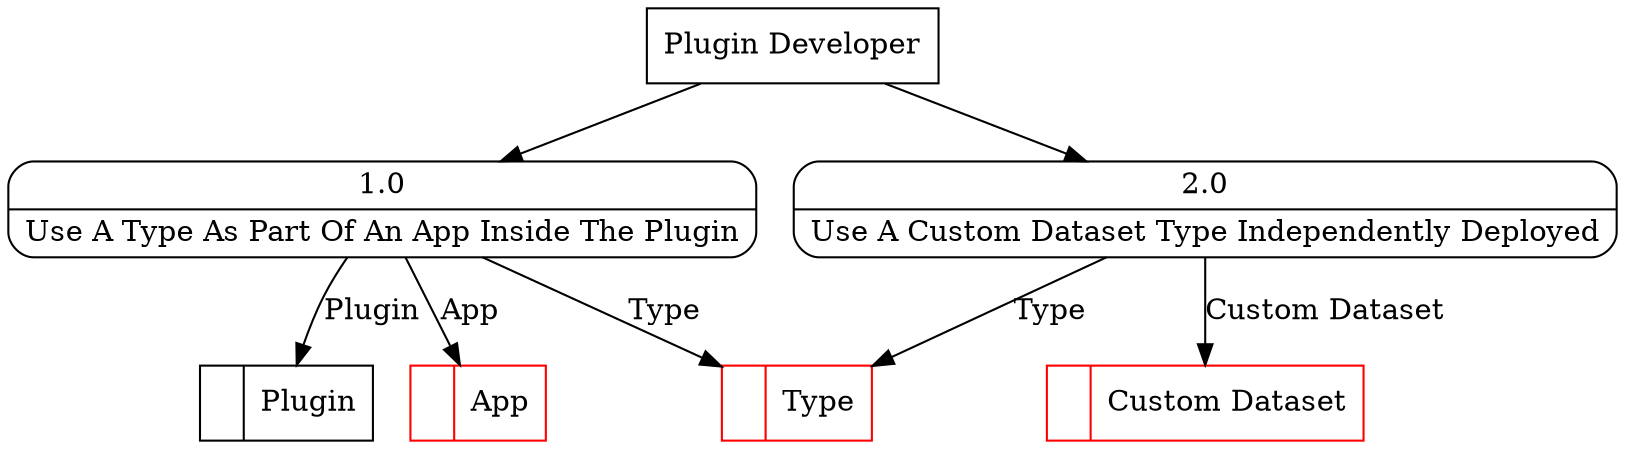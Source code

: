 digraph dfd2{ 
node[shape=record]
200 [label="<f0>  |<f1> Type " color=red];
201 [label="<f0>  |<f1> App " color=red];
202 [label="<f0>  |<f1> Plugin " ];
203 [label="<f0>  |<f1> Custom Dataset " color=red];
204 [label="Plugin Developer" shape=box];
205 [label="{<f0> 1.0|<f1> Use A Type As Part Of An App Inside The Plugin }" shape=Mrecord];
206 [label="{<f0> 2.0|<f1> Use A Custom Dataset Type Independently Deployed }" shape=Mrecord];
204 -> 205
204 -> 206
205 -> 200 [label="Type"]
205 -> 201 [label="App"]
205 -> 202 [label="Plugin"]
206 -> 200 [label="Type"]
206 -> 203 [label="Custom Dataset"]
}